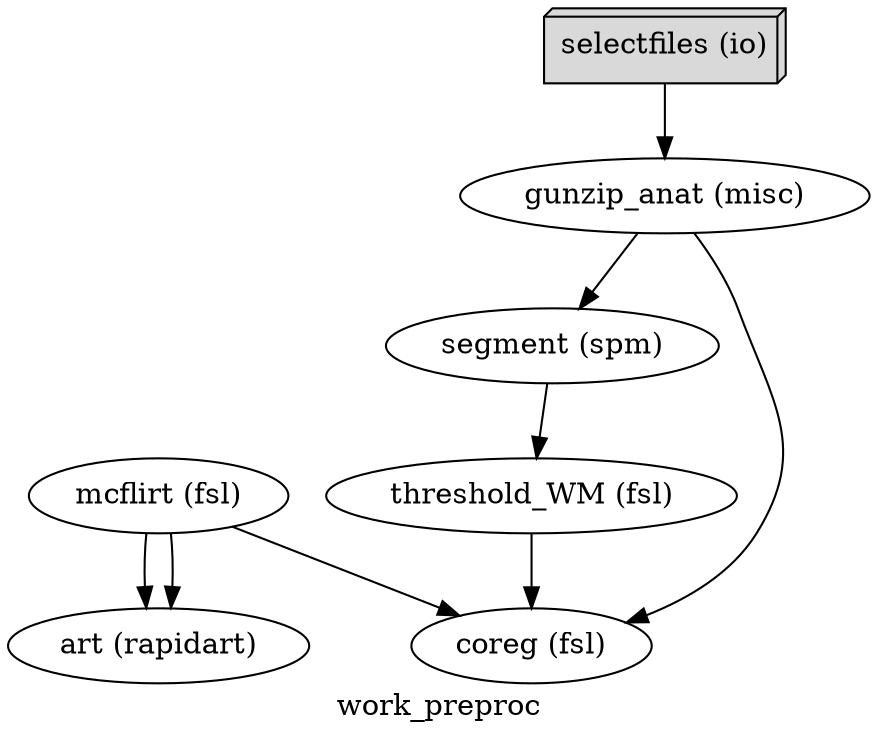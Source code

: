 digraph work_preproc{
  label="work_preproc";
  work_preproc_mcflirt[label="mcflirt (fsl)"];
  work_preproc_selectfiles[label="selectfiles (io)", shape=box3d,style=filled, color=black, colorscheme=greys7 fillcolor=2];
  work_preproc_art[label="art (rapidart)"];
  work_preproc_gunzip_anat[label="gunzip_anat (misc)"];
  work_preproc_segment[label="segment (spm)"];
  work_preproc_threshold_WM[label="threshold_WM (fsl)"];
  work_preproc_coreg[label="coreg (fsl)"];
  work_preproc_mcflirt -> work_preproc_art;
  work_preproc_mcflirt -> work_preproc_art;
  work_preproc_mcflirt -> work_preproc_coreg;
  work_preproc_selectfiles -> work_preproc_gunzip_anat;
  work_preproc_gunzip_anat -> work_preproc_segment;
  work_preproc_gunzip_anat -> work_preproc_coreg;
  work_preproc_segment -> work_preproc_threshold_WM;
  work_preproc_threshold_WM -> work_preproc_coreg;
}